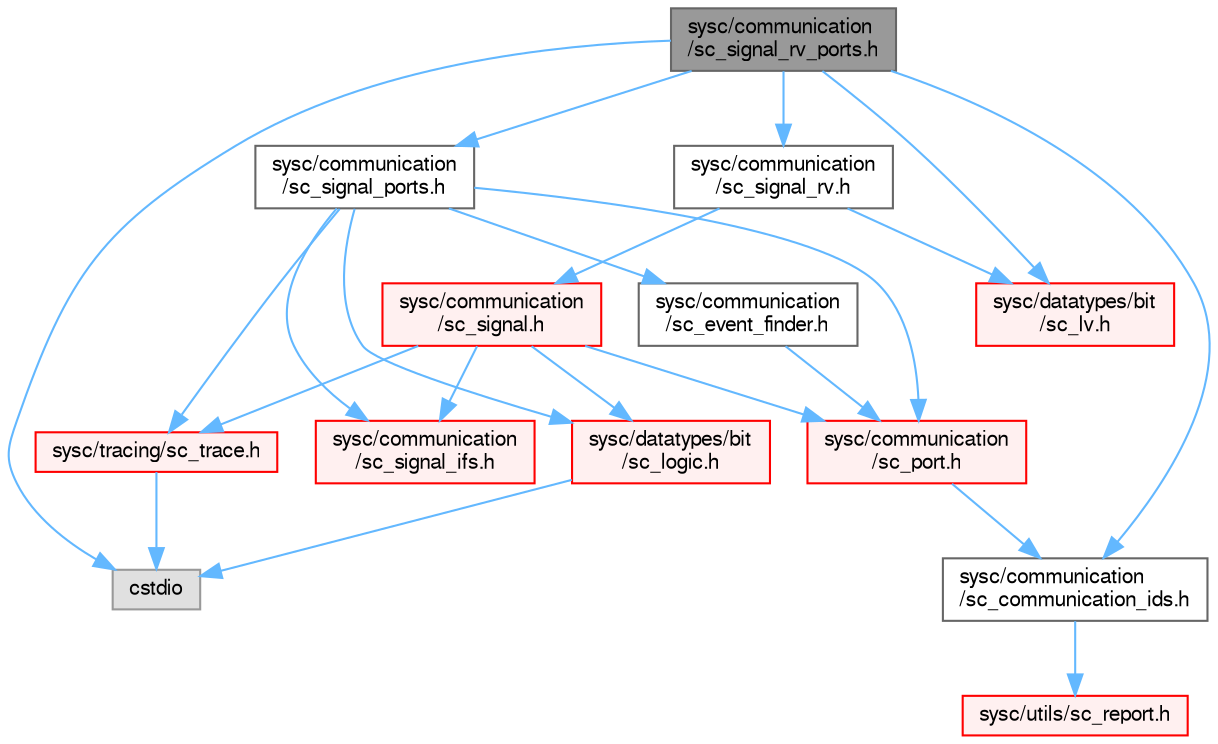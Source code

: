 digraph "sysc/communication/sc_signal_rv_ports.h"
{
 // LATEX_PDF_SIZE
  bgcolor="transparent";
  edge [fontname=FreeSans,fontsize=10,labelfontname=FreeSans,labelfontsize=10];
  node [fontname=FreeSans,fontsize=10,shape=box,height=0.2,width=0.4];
  Node1 [id="Node000001",label="sysc/communication\l/sc_signal_rv_ports.h",height=0.2,width=0.4,color="gray40", fillcolor="grey60", style="filled", fontcolor="black",tooltip=" "];
  Node1 -> Node2 [id="edge1_Node000001_Node000002",color="steelblue1",style="solid",tooltip=" "];
  Node2 [id="Node000002",label="cstdio",height=0.2,width=0.4,color="grey60", fillcolor="#E0E0E0", style="filled",tooltip=" "];
  Node1 -> Node3 [id="edge2_Node000001_Node000003",color="steelblue1",style="solid",tooltip=" "];
  Node3 [id="Node000003",label="sysc/communication\l/sc_communication_ids.h",height=0.2,width=0.4,color="grey40", fillcolor="white", style="filled",URL="$a00323.html",tooltip=" "];
  Node3 -> Node4 [id="edge3_Node000003_Node000004",color="steelblue1",style="solid",tooltip=" "];
  Node4 [id="Node000004",label="sysc/utils/sc_report.h",height=0.2,width=0.4,color="red", fillcolor="#FFF0F0", style="filled",URL="$a00212.html",tooltip=" "];
  Node1 -> Node12 [id="edge4_Node000001_Node000012",color="steelblue1",style="solid",tooltip=" "];
  Node12 [id="Node000012",label="sysc/communication\l/sc_signal_ports.h",height=0.2,width=0.4,color="grey40", fillcolor="white", style="filled",URL="$a00287.html",tooltip=" "];
  Node12 -> Node13 [id="edge5_Node000012_Node000013",color="steelblue1",style="solid",tooltip=" "];
  Node13 [id="Node000013",label="sysc/communication\l/sc_event_finder.h",height=0.2,width=0.4,color="grey40", fillcolor="white", style="filled",URL="$a00308.html",tooltip=" "];
  Node13 -> Node14 [id="edge6_Node000013_Node000014",color="steelblue1",style="solid",tooltip=" "];
  Node14 [id="Node000014",label="sysc/communication\l/sc_port.h",height=0.2,width=0.4,color="red", fillcolor="#FFF0F0", style="filled",URL="$a00281.html",tooltip=" "];
  Node14 -> Node3 [id="edge7_Node000014_Node000003",color="steelblue1",style="solid",tooltip=" "];
  Node12 -> Node14 [id="edge8_Node000012_Node000014",color="steelblue1",style="solid",tooltip=" "];
  Node12 -> Node57 [id="edge9_Node000012_Node000057",color="steelblue1",style="solid",tooltip=" "];
  Node57 [id="Node000057",label="sysc/communication\l/sc_signal_ifs.h",height=0.2,width=0.4,color="red", fillcolor="#FFF0F0", style="filled",URL="$a00278.html",tooltip=" "];
  Node12 -> Node58 [id="edge10_Node000012_Node000058",color="steelblue1",style="solid",tooltip=" "];
  Node58 [id="Node000058",label="sysc/datatypes/bit\l/sc_logic.h",height=0.2,width=0.4,color="red", fillcolor="#FFF0F0", style="filled",URL="$a00035.html",tooltip=" "];
  Node58 -> Node2 [id="edge11_Node000058_Node000002",color="steelblue1",style="solid",tooltip=" "];
  Node12 -> Node62 [id="edge12_Node000012_Node000062",color="steelblue1",style="solid",tooltip=" "];
  Node62 [id="Node000062",label="sysc/tracing/sc_trace.h",height=0.2,width=0.4,color="red", fillcolor="#FFF0F0", style="filled",URL="$a00017.html",tooltip=" "];
  Node62 -> Node2 [id="edge13_Node000062_Node000002",color="steelblue1",style="solid",tooltip=" "];
  Node1 -> Node63 [id="edge14_Node000001_Node000063",color="steelblue1",style="solid",tooltip=" "];
  Node63 [id="Node000063",label="sysc/communication\l/sc_signal_rv.h",height=0.2,width=0.4,color="grey40", fillcolor="white", style="filled",URL="$a00275.html",tooltip=" "];
  Node63 -> Node64 [id="edge15_Node000063_Node000064",color="steelblue1",style="solid",tooltip=" "];
  Node64 [id="Node000064",label="sysc/communication\l/sc_signal.h",height=0.2,width=0.4,color="red", fillcolor="#FFF0F0", style="filled",URL="$a00296.html",tooltip=" "];
  Node64 -> Node14 [id="edge16_Node000064_Node000014",color="steelblue1",style="solid",tooltip=" "];
  Node64 -> Node57 [id="edge17_Node000064_Node000057",color="steelblue1",style="solid",tooltip=" "];
  Node64 -> Node58 [id="edge18_Node000064_Node000058",color="steelblue1",style="solid",tooltip=" "];
  Node64 -> Node62 [id="edge19_Node000064_Node000062",color="steelblue1",style="solid",tooltip=" "];
  Node63 -> Node69 [id="edge20_Node000063_Node000069",color="steelblue1",style="solid",tooltip=" "];
  Node69 [id="Node000069",label="sysc/datatypes/bit\l/sc_lv.h",height=0.2,width=0.4,color="red", fillcolor="#FFF0F0", style="filled",URL="$a00050.html",tooltip=" "];
  Node1 -> Node69 [id="edge21_Node000001_Node000069",color="steelblue1",style="solid",tooltip=" "];
}
